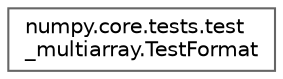 digraph "Graphical Class Hierarchy"
{
 // LATEX_PDF_SIZE
  bgcolor="transparent";
  edge [fontname=Helvetica,fontsize=10,labelfontname=Helvetica,labelfontsize=10];
  node [fontname=Helvetica,fontsize=10,shape=box,height=0.2,width=0.4];
  rankdir="LR";
  Node0 [id="Node000000",label="numpy.core.tests.test\l_multiarray.TestFormat",height=0.2,width=0.4,color="grey40", fillcolor="white", style="filled",URL="$df/d74/classnumpy_1_1core_1_1tests_1_1test__multiarray_1_1TestFormat.html",tooltip=" "];
}
